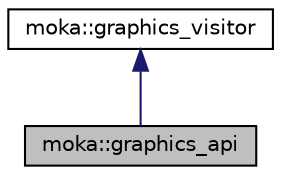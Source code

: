 digraph "moka::graphics_api"
{
 // LATEX_PDF_SIZE
  edge [fontname="Helvetica",fontsize="10",labelfontname="Helvetica",labelfontsize="10"];
  node [fontname="Helvetica",fontsize="10",shape=record];
  Node3 [label="moka::graphics_api",height=0.2,width=0.4,color="black", fillcolor="grey75", style="filled", fontcolor="black",tooltip="render_context abstracts the native rendering API."];
  Node4 -> Node3 [dir="back",color="midnightblue",fontsize="10",style="solid",fontname="Helvetica"];
  Node4 [label="moka::graphics_visitor",height=0.2,width=0.4,color="black", fillcolor="white", style="filled",URL="$classmoka_1_1graphics__visitor.html",tooltip="Used to define visitor-pattern functionality for graphics_commands."];
}
